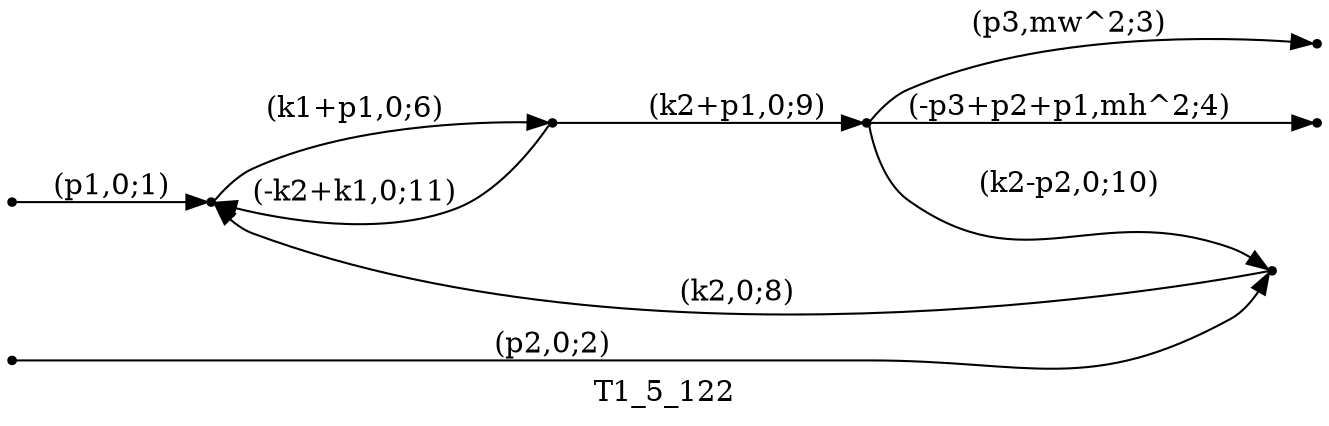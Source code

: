 digraph T1_5_122 {
  label="T1_5_122";
  rankdir="LR";
  subgraph edges {
    -1 -> 4 [label="(p1,0;1)"];
    -2 -> 3 [label="(p2,0;2)"];
    1 -> -3 [label="(p3,mw^2;3)"];
    1 -> -4 [label="(-p3+p2+p1,mh^2;4)"];
    4 -> 2 [label="(k1+p1,0;6)"];
    3 -> 4 [label="(k2,0;8)"];
    2 -> 1 [label="(k2+p1,0;9)"];
    1 -> 3 [label="(k2-p2,0;10)"];
    2 -> 4 [label="(-k2+k1,0;11)"];
  }
  subgraph incoming { rank="source"; -1; -2; }
  subgraph outgoing { rank="sink"; -3; -4; }
-4 [shape=point];
-3 [shape=point];
-2 [shape=point];
-1 [shape=point];
1 [shape=point];
2 [shape=point];
3 [shape=point];
4 [shape=point];
}

